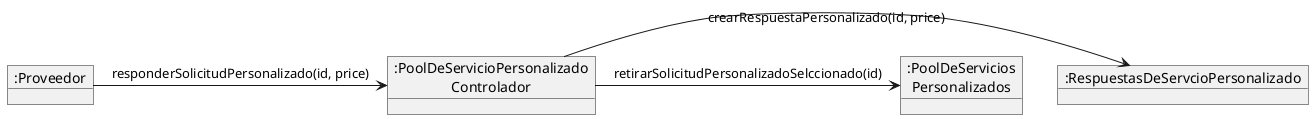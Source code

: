 @startuml

object ":Proveedor" as Proveedor
object ":PoolDeServicioPersonalizado\nControlador" as Controlador
object ":RespuestasDeServcioPersonalizado" as Respuesta
object ":PoolDeServicios\nPersonalizados" as Pool


Proveedor -> Controlador : responderSolicitudPersonalizado(id, price)

Controlador -> Respuesta : crearRespuestaPersonalizado(id, price)

Controlador -> Pool : retirarSolicitudPersonalizadoSelccionado(id)





@enduml
